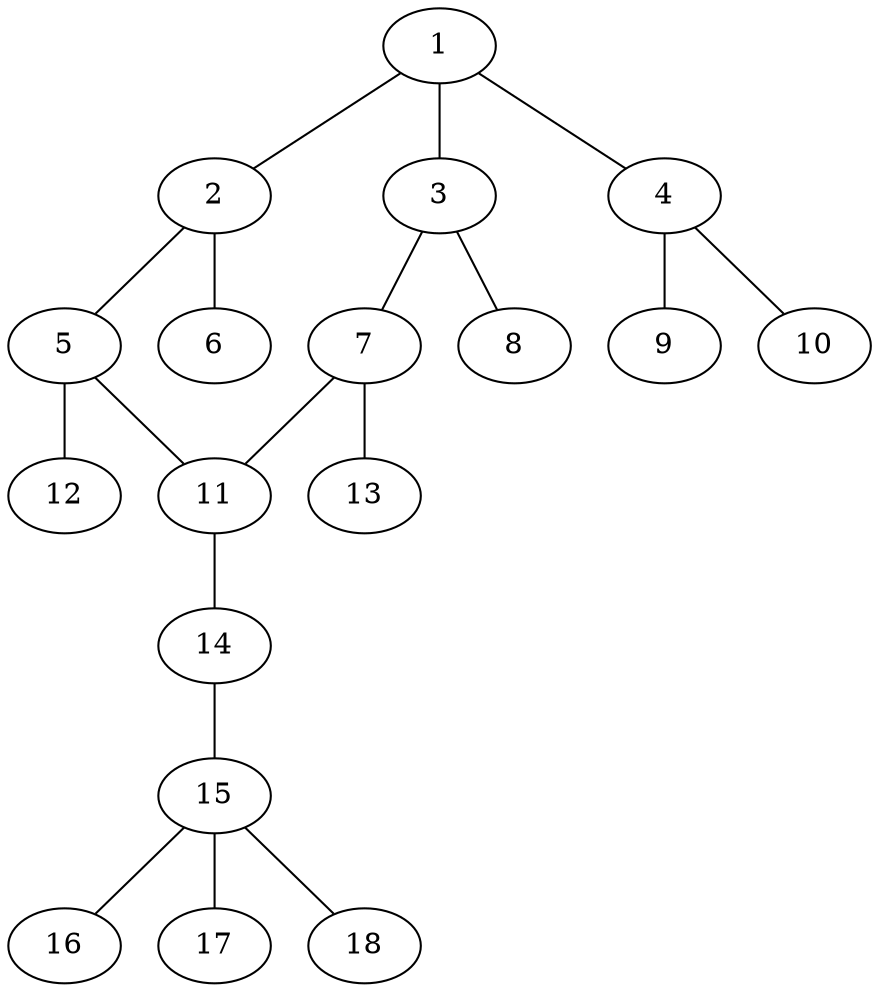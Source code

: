 graph molecule_840 {
	1	 [chem=C];
	2	 [chem=C];
	1 -- 2	 [valence=2];
	3	 [chem=C];
	1 -- 3	 [valence=1];
	4	 [chem=N];
	1 -- 4	 [valence=1];
	5	 [chem=C];
	2 -- 5	 [valence=1];
	6	 [chem=Cl];
	2 -- 6	 [valence=1];
	7	 [chem=C];
	3 -- 7	 [valence=2];
	8	 [chem=Cl];
	3 -- 8	 [valence=1];
	9	 [chem=O];
	4 -- 9	 [valence=2];
	10	 [chem=O];
	4 -- 10	 [valence=1];
	11	 [chem=C];
	5 -- 11	 [valence=2];
	12	 [chem=Cl];
	5 -- 12	 [valence=1];
	7 -- 11	 [valence=1];
	13	 [chem=Cl];
	7 -- 13	 [valence=1];
	14	 [chem=O];
	11 -- 14	 [valence=1];
	15	 [chem=C];
	14 -- 15	 [valence=1];
	16	 [chem=H];
	15 -- 16	 [valence=1];
	17	 [chem=H];
	15 -- 17	 [valence=1];
	18	 [chem=H];
	15 -- 18	 [valence=1];
}
